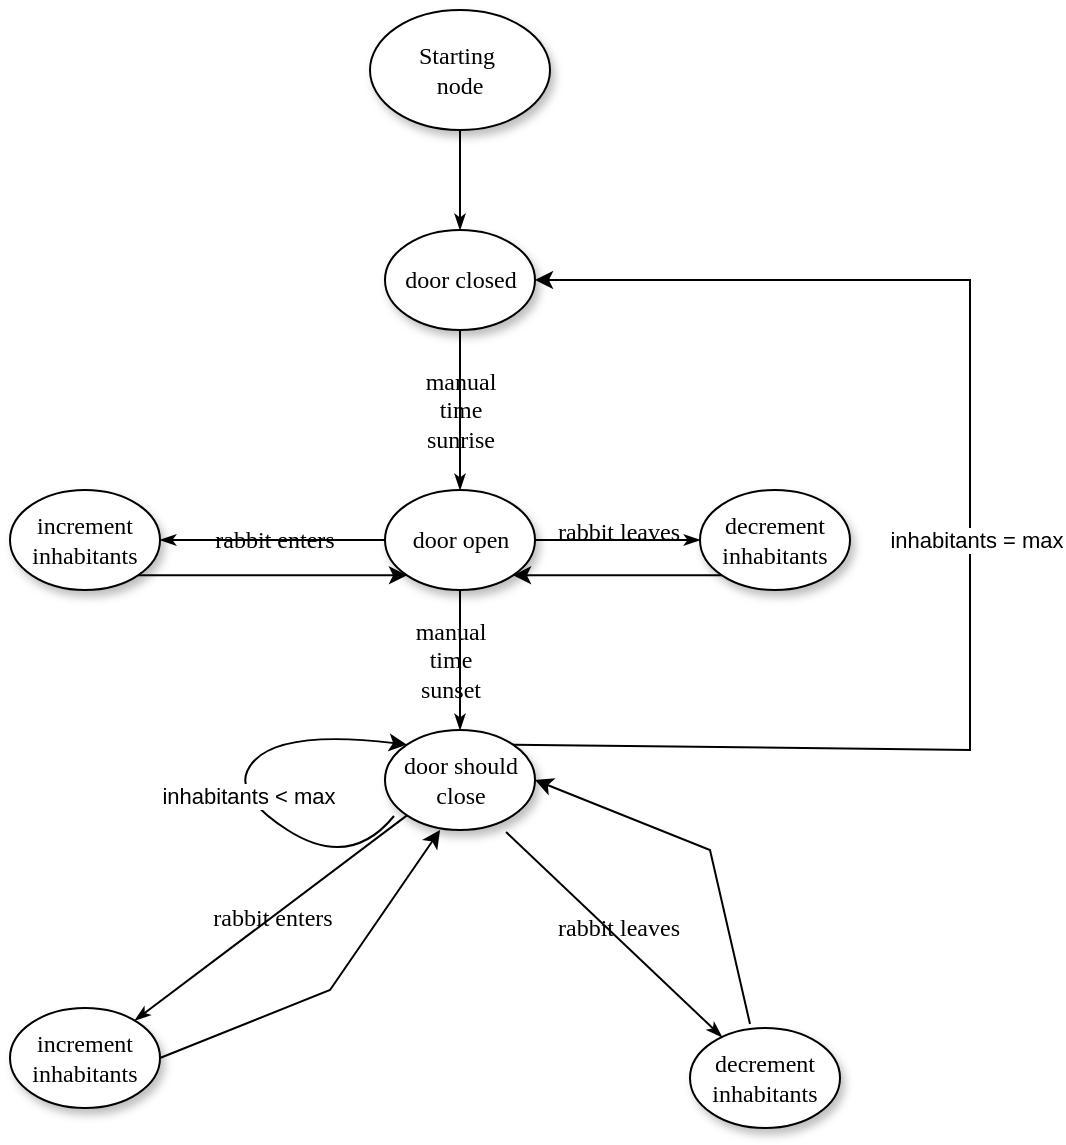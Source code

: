 <mxfile version="24.2.5" type="github">
  <diagram name="Page-1" id="42789a77-a242-8287-6e28-9cd8cfd52e62">
    <mxGraphModel dx="688" dy="790" grid="1" gridSize="10" guides="1" tooltips="1" connect="1" arrows="1" fold="1" page="1" pageScale="1" pageWidth="1100" pageHeight="850" background="none" math="0" shadow="0">
      <root>
        <mxCell id="0" />
        <mxCell id="1" parent="0" />
        <mxCell id="1ea317790d2ca983-12" style="edgeStyle=none;rounded=1;html=1;labelBackgroundColor=none;startArrow=none;startFill=0;startSize=5;endArrow=classicThin;endFill=1;endSize=5;jettySize=auto;orthogonalLoop=1;strokeColor=#000000;strokeWidth=1;fontFamily=Verdana;fontSize=12" parent="1" source="1ea317790d2ca983-1" target="1ea317790d2ca983-2" edge="1">
          <mxGeometry relative="1" as="geometry" />
        </mxCell>
        <mxCell id="1ea317790d2ca983-13" value="rabbit enters" style="edgeStyle=none;rounded=1;html=1;labelBackgroundColor=none;startArrow=none;startFill=0;startSize=5;endArrow=classicThin;endFill=1;endSize=5;jettySize=auto;orthogonalLoop=1;strokeColor=#000000;strokeWidth=1;fontFamily=Verdana;fontSize=12;exitX=0;exitY=0.5;exitDx=0;exitDy=0;" parent="1" source="1ea317790d2ca983-7" target="1ea317790d2ca983-9" edge="1">
          <mxGeometry x="-0.004" relative="1" as="geometry">
            <mxPoint as="offset" />
          </mxGeometry>
        </mxCell>
        <mxCell id="1ea317790d2ca983-14" value="rabbit leaves" style="edgeStyle=none;rounded=1;html=1;labelBackgroundColor=none;startArrow=none;startFill=0;startSize=5;endArrow=classicThin;endFill=1;endSize=5;jettySize=auto;orthogonalLoop=1;strokeColor=#000000;strokeWidth=1;fontFamily=Verdana;fontSize=12;exitX=1;exitY=0.5;exitDx=0;exitDy=0;" parent="1" source="1ea317790d2ca983-7" target="1ea317790d2ca983-3" edge="1">
          <mxGeometry x="-0.011" y="4" relative="1" as="geometry">
            <mxPoint x="607" y="321" as="sourcePoint" />
            <mxPoint as="offset" />
          </mxGeometry>
        </mxCell>
        <mxCell id="1ea317790d2ca983-1" value="Starting&amp;nbsp;&lt;div&gt;node&lt;/div&gt;" style="ellipse;whiteSpace=wrap;html=1;rounded=0;shadow=1;comic=0;labelBackgroundColor=none;strokeWidth=1;fontFamily=Verdana;fontSize=12;align=center;" parent="1" vertex="1">
          <mxGeometry x="450" y="80" width="90" height="60" as="geometry" />
        </mxCell>
        <mxCell id="1ea317790d2ca983-21" value="&lt;div&gt;manual&lt;/div&gt;&lt;div&gt;time&lt;/div&gt;&lt;div&gt;sunrise&lt;br&gt;&lt;/div&gt;" style="edgeStyle=none;rounded=1;html=1;labelBackgroundColor=none;startArrow=none;startFill=0;startSize=5;endArrow=classicThin;endFill=1;endSize=5;jettySize=auto;orthogonalLoop=1;strokeColor=#000000;strokeWidth=1;fontFamily=Verdana;fontSize=12" parent="1" source="1ea317790d2ca983-2" target="1ea317790d2ca983-7" edge="1">
          <mxGeometry relative="1" as="geometry">
            <mxPoint as="offset" />
          </mxGeometry>
        </mxCell>
        <mxCell id="1ea317790d2ca983-2" value="&lt;div&gt;door closed&lt;/div&gt;" style="ellipse;whiteSpace=wrap;html=1;rounded=0;shadow=1;comic=0;labelBackgroundColor=none;strokeWidth=1;fontFamily=Verdana;fontSize=12;align=center;" parent="1" vertex="1">
          <mxGeometry x="457.5" y="190" width="75" height="50" as="geometry" />
        </mxCell>
        <mxCell id="1ea317790d2ca983-3" value="decrement inhabitants" style="ellipse;whiteSpace=wrap;html=1;rounded=0;shadow=1;comic=0;labelBackgroundColor=none;strokeWidth=1;fontFamily=Verdana;fontSize=12;align=center;" parent="1" vertex="1">
          <mxGeometry x="615" y="320" width="75" height="50" as="geometry" />
        </mxCell>
        <mxCell id="1ea317790d2ca983-24" value="&lt;div&gt;manual&lt;/div&gt;&lt;div&gt;time&lt;/div&gt;&lt;div&gt;sunset&lt;/div&gt;" style="edgeStyle=none;rounded=1;html=1;labelBackgroundColor=none;startArrow=none;startFill=0;startSize=5;endArrow=classicThin;endFill=1;endSize=5;jettySize=auto;orthogonalLoop=1;strokeColor=#000000;strokeWidth=1;fontFamily=Verdana;fontSize=12;entryX=0.5;entryY=0;entryDx=0;entryDy=0;" parent="1" source="1ea317790d2ca983-7" target="XShz_KRLoV_zZnZCksw_-6" edge="1">
          <mxGeometry y="-5" relative="1" as="geometry">
            <mxPoint as="offset" />
          </mxGeometry>
        </mxCell>
        <mxCell id="1ea317790d2ca983-7" value="door open" style="ellipse;whiteSpace=wrap;html=1;rounded=0;shadow=1;comic=0;labelBackgroundColor=none;strokeWidth=1;fontFamily=Verdana;fontSize=12;align=center;" parent="1" vertex="1">
          <mxGeometry x="457.5" y="320" width="75" height="50" as="geometry" />
        </mxCell>
        <mxCell id="1ea317790d2ca983-9" value="increment inhabitants" style="ellipse;whiteSpace=wrap;html=1;rounded=0;shadow=1;comic=0;labelBackgroundColor=none;strokeWidth=1;fontFamily=Verdana;fontSize=12;align=center;" parent="1" vertex="1">
          <mxGeometry x="270" y="320" width="75" height="50" as="geometry" />
        </mxCell>
        <mxCell id="XShz_KRLoV_zZnZCksw_-4" value="" style="endArrow=classic;html=1;rounded=0;entryX=1;entryY=1;entryDx=0;entryDy=0;exitX=0;exitY=1;exitDx=0;exitDy=0;" edge="1" parent="1" source="1ea317790d2ca983-3" target="1ea317790d2ca983-7">
          <mxGeometry width="50" height="50" relative="1" as="geometry">
            <mxPoint x="650" y="480" as="sourcePoint" />
            <mxPoint x="700" y="430" as="targetPoint" />
          </mxGeometry>
        </mxCell>
        <mxCell id="XShz_KRLoV_zZnZCksw_-5" value="" style="endArrow=classic;html=1;rounded=0;exitX=1;exitY=1;exitDx=0;exitDy=0;entryX=0;entryY=1;entryDx=0;entryDy=0;" edge="1" parent="1" source="1ea317790d2ca983-9" target="1ea317790d2ca983-7">
          <mxGeometry width="50" height="50" relative="1" as="geometry">
            <mxPoint x="400" y="440" as="sourcePoint" />
            <mxPoint x="470" y="370" as="targetPoint" />
          </mxGeometry>
        </mxCell>
        <mxCell id="XShz_KRLoV_zZnZCksw_-6" value="door should close" style="ellipse;whiteSpace=wrap;html=1;rounded=0;shadow=1;comic=0;labelBackgroundColor=none;strokeWidth=1;fontFamily=Verdana;fontSize=12;align=center;" vertex="1" parent="1">
          <mxGeometry x="457.5" y="440" width="75" height="50" as="geometry" />
        </mxCell>
        <mxCell id="XShz_KRLoV_zZnZCksw_-13" value="" style="curved=1;endArrow=classic;html=1;rounded=0;entryX=0;entryY=0;entryDx=0;entryDy=0;exitX=0.06;exitY=0.86;exitDx=0;exitDy=0;exitPerimeter=0;" edge="1" parent="1" source="XShz_KRLoV_zZnZCksw_-6" target="XShz_KRLoV_zZnZCksw_-6">
          <mxGeometry width="50" height="50" relative="1" as="geometry">
            <mxPoint x="458" y="490" as="sourcePoint" />
            <mxPoint x="457.5" y="440" as="targetPoint" />
            <Array as="points">
              <mxPoint x="440" y="510" />
              <mxPoint x="377.5" y="470" />
              <mxPoint x="407.5" y="440" />
            </Array>
          </mxGeometry>
        </mxCell>
        <mxCell id="XShz_KRLoV_zZnZCksw_-14" value="inhabitants &amp;lt; max" style="edgeLabel;html=1;align=center;verticalAlign=middle;resizable=0;points=[];" vertex="1" connectable="0" parent="XShz_KRLoV_zZnZCksw_-13">
          <mxGeometry x="-0.08" y="-4" relative="1" as="geometry">
            <mxPoint as="offset" />
          </mxGeometry>
        </mxCell>
        <mxCell id="XShz_KRLoV_zZnZCksw_-15" value="rabbit enters" style="edgeStyle=none;rounded=1;html=1;labelBackgroundColor=none;startArrow=none;startFill=0;startSize=5;endArrow=classicThin;endFill=1;endSize=5;jettySize=auto;orthogonalLoop=1;strokeColor=#000000;strokeWidth=1;fontFamily=Verdana;fontSize=12;exitX=0;exitY=1;exitDx=0;exitDy=0;" edge="1" parent="1" target="XShz_KRLoV_zZnZCksw_-18" source="XShz_KRLoV_zZnZCksw_-6">
          <mxGeometry x="-0.004" relative="1" as="geometry">
            <mxPoint x="468" y="355" as="sourcePoint" />
            <mxPoint as="offset" />
          </mxGeometry>
        </mxCell>
        <mxCell id="XShz_KRLoV_zZnZCksw_-16" value="rabbit leaves" style="edgeStyle=none;rounded=1;html=1;labelBackgroundColor=none;startArrow=none;startFill=0;startSize=5;endArrow=classicThin;endFill=1;endSize=5;jettySize=auto;orthogonalLoop=1;strokeColor=#000000;strokeWidth=1;fontFamily=Verdana;fontSize=12;exitX=0.807;exitY=1.02;exitDx=0;exitDy=0;exitPerimeter=0;" edge="1" parent="1" target="XShz_KRLoV_zZnZCksw_-17" source="XShz_KRLoV_zZnZCksw_-6">
          <mxGeometry x="-0.011" y="4" relative="1" as="geometry">
            <mxPoint x="543" y="355" as="sourcePoint" />
            <mxPoint as="offset" />
          </mxGeometry>
        </mxCell>
        <mxCell id="XShz_KRLoV_zZnZCksw_-17" value="decrement inhabitants" style="ellipse;whiteSpace=wrap;html=1;rounded=0;shadow=1;comic=0;labelBackgroundColor=none;strokeWidth=1;fontFamily=Verdana;fontSize=12;align=center;verticalAlign=middle;" vertex="1" parent="1">
          <mxGeometry x="610" y="589" width="75" height="50" as="geometry" />
        </mxCell>
        <mxCell id="XShz_KRLoV_zZnZCksw_-18" value="increment inhabitants" style="ellipse;whiteSpace=wrap;html=1;rounded=0;shadow=1;comic=0;labelBackgroundColor=none;strokeWidth=1;fontFamily=Verdana;fontSize=12;align=center;verticalAlign=middle;" vertex="1" parent="1">
          <mxGeometry x="270" y="579" width="75" height="50" as="geometry" />
        </mxCell>
        <mxCell id="XShz_KRLoV_zZnZCksw_-21" value="" style="endArrow=classic;html=1;rounded=0;exitX=0.4;exitY=-0.04;exitDx=0;exitDy=0;exitPerimeter=0;entryX=1;entryY=0.5;entryDx=0;entryDy=0;" edge="1" parent="1" source="XShz_KRLoV_zZnZCksw_-17" target="XShz_KRLoV_zZnZCksw_-6">
          <mxGeometry width="50" height="50" relative="1" as="geometry">
            <mxPoint x="650" y="480" as="sourcePoint" />
            <mxPoint x="700" y="430" as="targetPoint" />
            <Array as="points">
              <mxPoint x="620" y="500" />
            </Array>
          </mxGeometry>
        </mxCell>
        <mxCell id="XShz_KRLoV_zZnZCksw_-22" value="" style="endArrow=classic;html=1;rounded=0;exitX=1;exitY=0.5;exitDx=0;exitDy=0;entryX=0.367;entryY=1;entryDx=0;entryDy=0;entryPerimeter=0;" edge="1" parent="1" source="XShz_KRLoV_zZnZCksw_-18" target="XShz_KRLoV_zZnZCksw_-6">
          <mxGeometry width="50" height="50" relative="1" as="geometry">
            <mxPoint x="370" y="620" as="sourcePoint" />
            <mxPoint x="420" y="570" as="targetPoint" />
            <Array as="points">
              <mxPoint x="430" y="570" />
            </Array>
          </mxGeometry>
        </mxCell>
        <mxCell id="XShz_KRLoV_zZnZCksw_-23" value="" style="endArrow=classic;html=1;rounded=0;exitX=1;exitY=0;exitDx=0;exitDy=0;entryX=1;entryY=0.5;entryDx=0;entryDy=0;" edge="1" parent="1" source="XShz_KRLoV_zZnZCksw_-6" target="1ea317790d2ca983-2">
          <mxGeometry width="50" height="50" relative="1" as="geometry">
            <mxPoint x="450" y="440" as="sourcePoint" />
            <mxPoint x="750" y="200" as="targetPoint" />
            <Array as="points">
              <mxPoint x="750" y="450" />
              <mxPoint x="750" y="215" />
            </Array>
          </mxGeometry>
        </mxCell>
        <mxCell id="XShz_KRLoV_zZnZCksw_-24" value="inhabitants = max" style="edgeLabel;html=1;align=center;verticalAlign=middle;resizable=0;points=[];" vertex="1" connectable="0" parent="XShz_KRLoV_zZnZCksw_-23">
          <mxGeometry x="-0.02" y="-3" relative="1" as="geometry">
            <mxPoint as="offset" />
          </mxGeometry>
        </mxCell>
      </root>
    </mxGraphModel>
  </diagram>
</mxfile>
